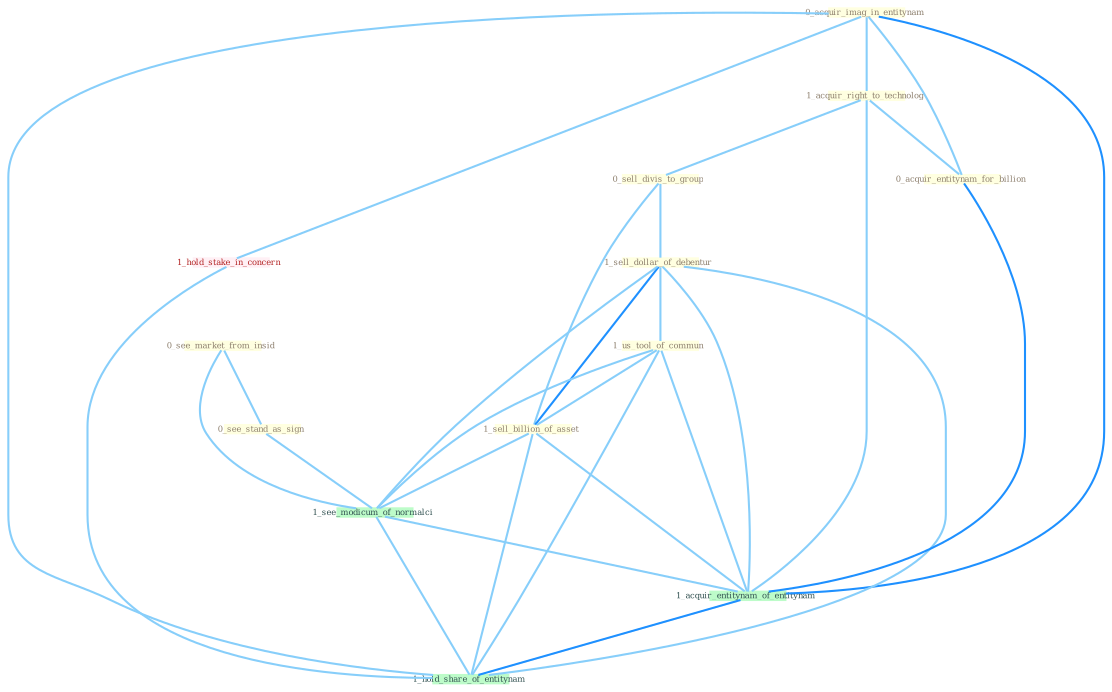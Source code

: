 Graph G{ 
    node
    [shape=polygon,style=filled,width=.5,height=.06,color="#BDFCC9",fixedsize=true,fontsize=4,
    fontcolor="#2f4f4f"];
    {node
    [color="#ffffe0", fontcolor="#8b7d6b"] "0_see_market_from_insid " "0_acquir_imag_in_entitynam " "1_acquir_right_to_technolog " "0_sell_divis_to_group " "1_sell_dollar_of_debentur " "0_acquir_entitynam_for_billion " "0_see_stand_as_sign " "1_us_tool_of_commun " "1_sell_billion_of_asset "}
{node [color="#fff0f5", fontcolor="#b22222"] "1_hold_stake_in_concern "}
edge [color="#B0E2FF"];

	"0_see_market_from_insid " -- "0_see_stand_as_sign " [w="1", color="#87cefa" ];
	"0_see_market_from_insid " -- "1_see_modicum_of_normalci " [w="1", color="#87cefa" ];
	"0_acquir_imag_in_entitynam " -- "1_acquir_right_to_technolog " [w="1", color="#87cefa" ];
	"0_acquir_imag_in_entitynam " -- "0_acquir_entitynam_for_billion " [w="1", color="#87cefa" ];
	"0_acquir_imag_in_entitynam " -- "1_hold_stake_in_concern " [w="1", color="#87cefa" ];
	"0_acquir_imag_in_entitynam " -- "1_acquir_entitynam_of_entitynam " [w="2", color="#1e90ff" , len=0.8];
	"0_acquir_imag_in_entitynam " -- "1_hold_share_of_entitynam " [w="1", color="#87cefa" ];
	"1_acquir_right_to_technolog " -- "0_sell_divis_to_group " [w="1", color="#87cefa" ];
	"1_acquir_right_to_technolog " -- "0_acquir_entitynam_for_billion " [w="1", color="#87cefa" ];
	"1_acquir_right_to_technolog " -- "1_acquir_entitynam_of_entitynam " [w="1", color="#87cefa" ];
	"0_sell_divis_to_group " -- "1_sell_dollar_of_debentur " [w="1", color="#87cefa" ];
	"0_sell_divis_to_group " -- "1_sell_billion_of_asset " [w="1", color="#87cefa" ];
	"1_sell_dollar_of_debentur " -- "1_us_tool_of_commun " [w="1", color="#87cefa" ];
	"1_sell_dollar_of_debentur " -- "1_sell_billion_of_asset " [w="2", color="#1e90ff" , len=0.8];
	"1_sell_dollar_of_debentur " -- "1_see_modicum_of_normalci " [w="1", color="#87cefa" ];
	"1_sell_dollar_of_debentur " -- "1_acquir_entitynam_of_entitynam " [w="1", color="#87cefa" ];
	"1_sell_dollar_of_debentur " -- "1_hold_share_of_entitynam " [w="1", color="#87cefa" ];
	"0_acquir_entitynam_for_billion " -- "1_acquir_entitynam_of_entitynam " [w="2", color="#1e90ff" , len=0.8];
	"0_see_stand_as_sign " -- "1_see_modicum_of_normalci " [w="1", color="#87cefa" ];
	"1_us_tool_of_commun " -- "1_sell_billion_of_asset " [w="1", color="#87cefa" ];
	"1_us_tool_of_commun " -- "1_see_modicum_of_normalci " [w="1", color="#87cefa" ];
	"1_us_tool_of_commun " -- "1_acquir_entitynam_of_entitynam " [w="1", color="#87cefa" ];
	"1_us_tool_of_commun " -- "1_hold_share_of_entitynam " [w="1", color="#87cefa" ];
	"1_sell_billion_of_asset " -- "1_see_modicum_of_normalci " [w="1", color="#87cefa" ];
	"1_sell_billion_of_asset " -- "1_acquir_entitynam_of_entitynam " [w="1", color="#87cefa" ];
	"1_sell_billion_of_asset " -- "1_hold_share_of_entitynam " [w="1", color="#87cefa" ];
	"1_hold_stake_in_concern " -- "1_hold_share_of_entitynam " [w="1", color="#87cefa" ];
	"1_see_modicum_of_normalci " -- "1_acquir_entitynam_of_entitynam " [w="1", color="#87cefa" ];
	"1_see_modicum_of_normalci " -- "1_hold_share_of_entitynam " [w="1", color="#87cefa" ];
	"1_acquir_entitynam_of_entitynam " -- "1_hold_share_of_entitynam " [w="2", color="#1e90ff" , len=0.8];
}
